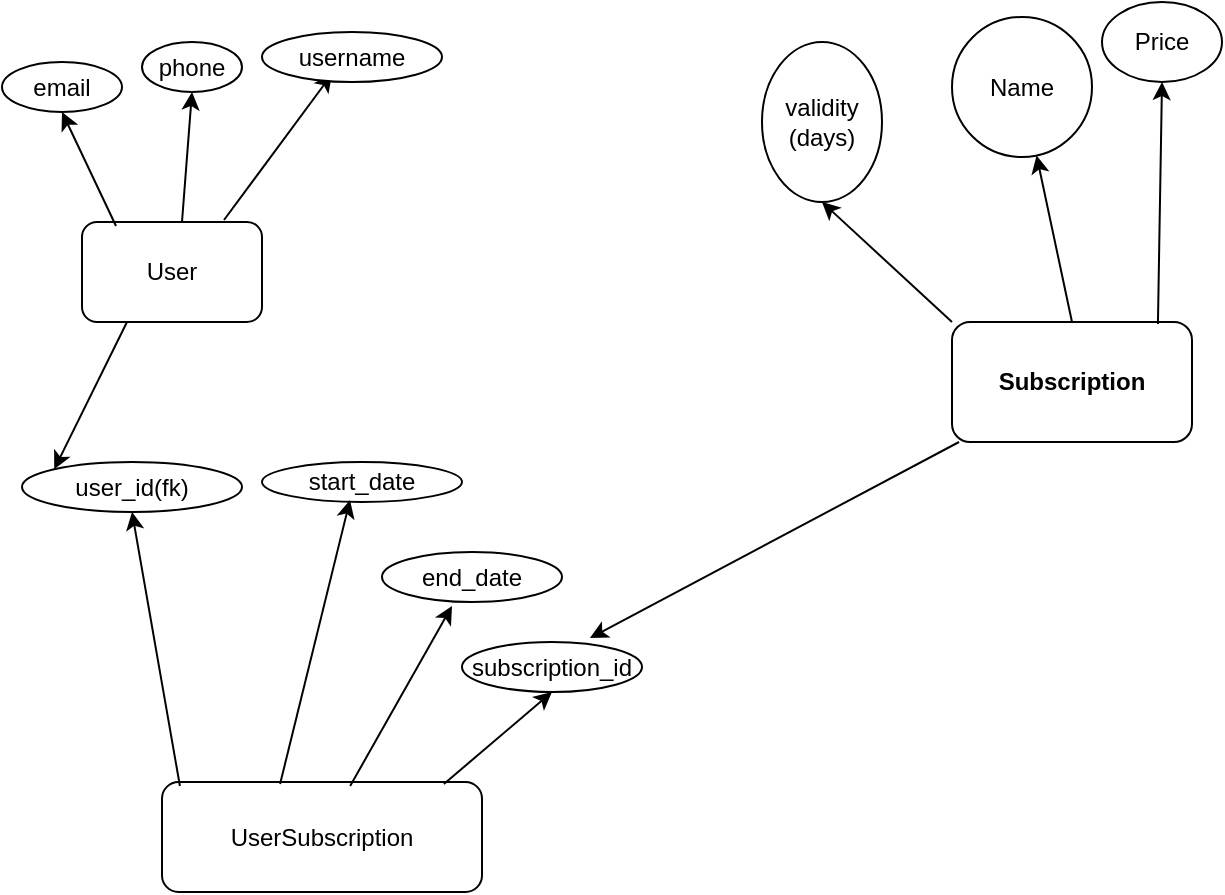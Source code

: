 <mxfile version="26.2.8">
  <diagram name="Page-1" id="UfVrASz8z7SiAWhCFTRR">
    <mxGraphModel dx="948" dy="651" grid="1" gridSize="10" guides="1" tooltips="1" connect="1" arrows="1" fold="1" page="1" pageScale="1" pageWidth="850" pageHeight="1100" math="0" shadow="0">
      <root>
        <mxCell id="0" />
        <mxCell id="1" parent="0" />
        <mxCell id="PPMV_HGDCqkAZv2vb4dY-1" value="User" style="rounded=1;whiteSpace=wrap;html=1;" vertex="1" parent="1">
          <mxGeometry x="40" y="180" width="90" height="50" as="geometry" />
        </mxCell>
        <mxCell id="PPMV_HGDCqkAZv2vb4dY-2" value="&lt;b&gt;Subscription&lt;/b&gt;" style="rounded=1;whiteSpace=wrap;html=1;" vertex="1" parent="1">
          <mxGeometry x="475" y="230" width="120" height="60" as="geometry" />
        </mxCell>
        <mxCell id="PPMV_HGDCqkAZv2vb4dY-4" value="validity (days)" style="ellipse;whiteSpace=wrap;html=1;" vertex="1" parent="1">
          <mxGeometry x="380" y="90" width="60" height="80" as="geometry" />
        </mxCell>
        <mxCell id="PPMV_HGDCqkAZv2vb4dY-6" value="" style="endArrow=classic;html=1;rounded=0;exitX=0.5;exitY=0;exitDx=0;exitDy=0;" edge="1" parent="1" source="PPMV_HGDCqkAZv2vb4dY-2" target="PPMV_HGDCqkAZv2vb4dY-7">
          <mxGeometry width="50" height="50" relative="1" as="geometry">
            <mxPoint x="530" y="210" as="sourcePoint" />
            <mxPoint x="580" y="160" as="targetPoint" />
          </mxGeometry>
        </mxCell>
        <mxCell id="PPMV_HGDCqkAZv2vb4dY-7" value="Name" style="ellipse;whiteSpace=wrap;html=1;" vertex="1" parent="1">
          <mxGeometry x="475" y="77.5" width="70" height="70" as="geometry" />
        </mxCell>
        <mxCell id="PPMV_HGDCqkAZv2vb4dY-8" value="Price" style="ellipse;whiteSpace=wrap;html=1;" vertex="1" parent="1">
          <mxGeometry x="550" y="70" width="60" height="40" as="geometry" />
        </mxCell>
        <mxCell id="PPMV_HGDCqkAZv2vb4dY-9" value="" style="endArrow=classic;html=1;rounded=0;exitX=0.858;exitY=0.017;exitDx=0;exitDy=0;exitPerimeter=0;entryX=0.5;entryY=1;entryDx=0;entryDy=0;" edge="1" parent="1" source="PPMV_HGDCqkAZv2vb4dY-2" target="PPMV_HGDCqkAZv2vb4dY-8">
          <mxGeometry width="50" height="50" relative="1" as="geometry">
            <mxPoint x="680" y="200" as="sourcePoint" />
            <mxPoint x="580" y="120" as="targetPoint" />
          </mxGeometry>
        </mxCell>
        <mxCell id="PPMV_HGDCqkAZv2vb4dY-16" value="" style="endArrow=classic;html=1;rounded=0;exitX=0.189;exitY=0.04;exitDx=0;exitDy=0;exitPerimeter=0;entryX=0.5;entryY=1;entryDx=0;entryDy=0;" edge="1" parent="1" source="PPMV_HGDCqkAZv2vb4dY-1" target="PPMV_HGDCqkAZv2vb4dY-19">
          <mxGeometry width="50" height="50" relative="1" as="geometry">
            <mxPoint x="40" y="185" as="sourcePoint" />
            <mxPoint x="60" y="125" as="targetPoint" />
          </mxGeometry>
        </mxCell>
        <mxCell id="PPMV_HGDCqkAZv2vb4dY-17" value="" style="endArrow=classic;html=1;rounded=0;entryX=0.5;entryY=1;entryDx=0;entryDy=0;" edge="1" parent="1" target="PPMV_HGDCqkAZv2vb4dY-20">
          <mxGeometry width="50" height="50" relative="1" as="geometry">
            <mxPoint x="90" y="180" as="sourcePoint" />
            <mxPoint x="90" y="120" as="targetPoint" />
          </mxGeometry>
        </mxCell>
        <mxCell id="PPMV_HGDCqkAZv2vb4dY-18" value="" style="endArrow=classic;html=1;rounded=0;exitX=0.9;exitY=0.08;exitDx=0;exitDy=0;exitPerimeter=0;entryX=0.389;entryY=0.84;entryDx=0;entryDy=0;entryPerimeter=0;" edge="1" parent="1" target="PPMV_HGDCqkAZv2vb4dY-21">
          <mxGeometry width="50" height="50" relative="1" as="geometry">
            <mxPoint x="111" y="179" as="sourcePoint" />
            <mxPoint x="210" y="115" as="targetPoint" />
          </mxGeometry>
        </mxCell>
        <mxCell id="PPMV_HGDCqkAZv2vb4dY-19" value="email" style="ellipse;whiteSpace=wrap;html=1;" vertex="1" parent="1">
          <mxGeometry y="100" width="60" height="25" as="geometry" />
        </mxCell>
        <mxCell id="PPMV_HGDCqkAZv2vb4dY-20" value="phone" style="ellipse;whiteSpace=wrap;html=1;" vertex="1" parent="1">
          <mxGeometry x="70" y="90" width="50" height="25" as="geometry" />
        </mxCell>
        <mxCell id="PPMV_HGDCqkAZv2vb4dY-21" value="username" style="ellipse;whiteSpace=wrap;html=1;" vertex="1" parent="1">
          <mxGeometry x="130" y="85" width="90" height="25" as="geometry" />
        </mxCell>
        <mxCell id="PPMV_HGDCqkAZv2vb4dY-25" value="UserSubscription" style="rounded=1;whiteSpace=wrap;html=1;" vertex="1" parent="1">
          <mxGeometry x="80" y="460" width="160" height="55" as="geometry" />
        </mxCell>
        <mxCell id="PPMV_HGDCqkAZv2vb4dY-26" value="" style="endArrow=classic;html=1;rounded=0;exitX=0.056;exitY=0.036;exitDx=0;exitDy=0;exitPerimeter=0;entryX=0.5;entryY=1;entryDx=0;entryDy=0;" edge="1" parent="1" source="PPMV_HGDCqkAZv2vb4dY-25" target="PPMV_HGDCqkAZv2vb4dY-29">
          <mxGeometry width="50" height="50" relative="1" as="geometry">
            <mxPoint x="210" y="460" as="sourcePoint" />
            <mxPoint x="230" y="400" as="targetPoint" />
          </mxGeometry>
        </mxCell>
        <mxCell id="PPMV_HGDCqkAZv2vb4dY-28" value="" style="endArrow=classic;html=1;rounded=0;exitX=0.588;exitY=0.036;exitDx=0;exitDy=0;exitPerimeter=0;entryX=0.389;entryY=1.08;entryDx=0;entryDy=0;entryPerimeter=0;" edge="1" parent="1" target="PPMV_HGDCqkAZv2vb4dY-31" source="PPMV_HGDCqkAZv2vb4dY-25">
          <mxGeometry width="50" height="50" relative="1" as="geometry">
            <mxPoint x="281" y="454" as="sourcePoint" />
            <mxPoint x="380" y="390" as="targetPoint" />
          </mxGeometry>
        </mxCell>
        <mxCell id="PPMV_HGDCqkAZv2vb4dY-29" value="user_id(fk)" style="ellipse;whiteSpace=wrap;html=1;" vertex="1" parent="1">
          <mxGeometry x="10" y="300" width="110" height="25" as="geometry" />
        </mxCell>
        <mxCell id="PPMV_HGDCqkAZv2vb4dY-30" value="start_date" style="ellipse;whiteSpace=wrap;html=1;" vertex="1" parent="1">
          <mxGeometry x="130" y="300" width="100" height="20" as="geometry" />
        </mxCell>
        <mxCell id="PPMV_HGDCqkAZv2vb4dY-31" value="end_date" style="ellipse;whiteSpace=wrap;html=1;" vertex="1" parent="1">
          <mxGeometry x="190" y="345" width="90" height="25" as="geometry" />
        </mxCell>
        <mxCell id="PPMV_HGDCqkAZv2vb4dY-32" value="" style="endArrow=classic;html=1;rounded=0;exitX=0.25;exitY=1;exitDx=0;exitDy=0;entryX=0;entryY=0;entryDx=0;entryDy=0;" edge="1" parent="1" source="PPMV_HGDCqkAZv2vb4dY-1" target="PPMV_HGDCqkAZv2vb4dY-29">
          <mxGeometry width="50" height="50" relative="1" as="geometry">
            <mxPoint x="120" y="390" as="sourcePoint" />
            <mxPoint x="170" y="340" as="targetPoint" />
          </mxGeometry>
        </mxCell>
        <mxCell id="PPMV_HGDCqkAZv2vb4dY-33" value="" style="endArrow=classic;html=1;rounded=0;entryX=0.711;entryY=-0.08;entryDx=0;entryDy=0;entryPerimeter=0;" edge="1" parent="1" source="PPMV_HGDCqkAZv2vb4dY-2" target="PPMV_HGDCqkAZv2vb4dY-34">
          <mxGeometry width="50" height="50" relative="1" as="geometry">
            <mxPoint x="498" y="260" as="sourcePoint" />
            <mxPoint x="570" y="409" as="targetPoint" />
          </mxGeometry>
        </mxCell>
        <mxCell id="PPMV_HGDCqkAZv2vb4dY-34" value="subscription_id" style="ellipse;whiteSpace=wrap;html=1;" vertex="1" parent="1">
          <mxGeometry x="230" y="390" width="90" height="25" as="geometry" />
        </mxCell>
        <mxCell id="PPMV_HGDCqkAZv2vb4dY-35" value="" style="endArrow=classic;html=1;rounded=0;entryX=0.5;entryY=1;entryDx=0;entryDy=0;exitX=0.881;exitY=0.018;exitDx=0;exitDy=0;exitPerimeter=0;" edge="1" parent="1" source="PPMV_HGDCqkAZv2vb4dY-25" target="PPMV_HGDCqkAZv2vb4dY-34">
          <mxGeometry width="50" height="50" relative="1" as="geometry">
            <mxPoint x="320" y="450" as="sourcePoint" />
            <mxPoint x="394.5" y="375" as="targetPoint" />
          </mxGeometry>
        </mxCell>
        <mxCell id="PPMV_HGDCqkAZv2vb4dY-36" value="" style="endArrow=classic;html=1;rounded=0;exitX=0.369;exitY=0.018;exitDx=0;exitDy=0;exitPerimeter=0;entryX=0.44;entryY=0.95;entryDx=0;entryDy=0;entryPerimeter=0;" edge="1" parent="1" source="PPMV_HGDCqkAZv2vb4dY-25" target="PPMV_HGDCqkAZv2vb4dY-30">
          <mxGeometry width="50" height="50" relative="1" as="geometry">
            <mxPoint x="140" y="460" as="sourcePoint" />
            <mxPoint x="190" y="390" as="targetPoint" />
          </mxGeometry>
        </mxCell>
        <mxCell id="PPMV_HGDCqkAZv2vb4dY-37" value="" style="endArrow=classic;html=1;rounded=0;exitX=0;exitY=0;exitDx=0;exitDy=0;" edge="1" parent="1" source="PPMV_HGDCqkAZv2vb4dY-2">
          <mxGeometry width="50" height="50" relative="1" as="geometry">
            <mxPoint x="360" y="220" as="sourcePoint" />
            <mxPoint x="410" y="170" as="targetPoint" />
          </mxGeometry>
        </mxCell>
      </root>
    </mxGraphModel>
  </diagram>
</mxfile>
